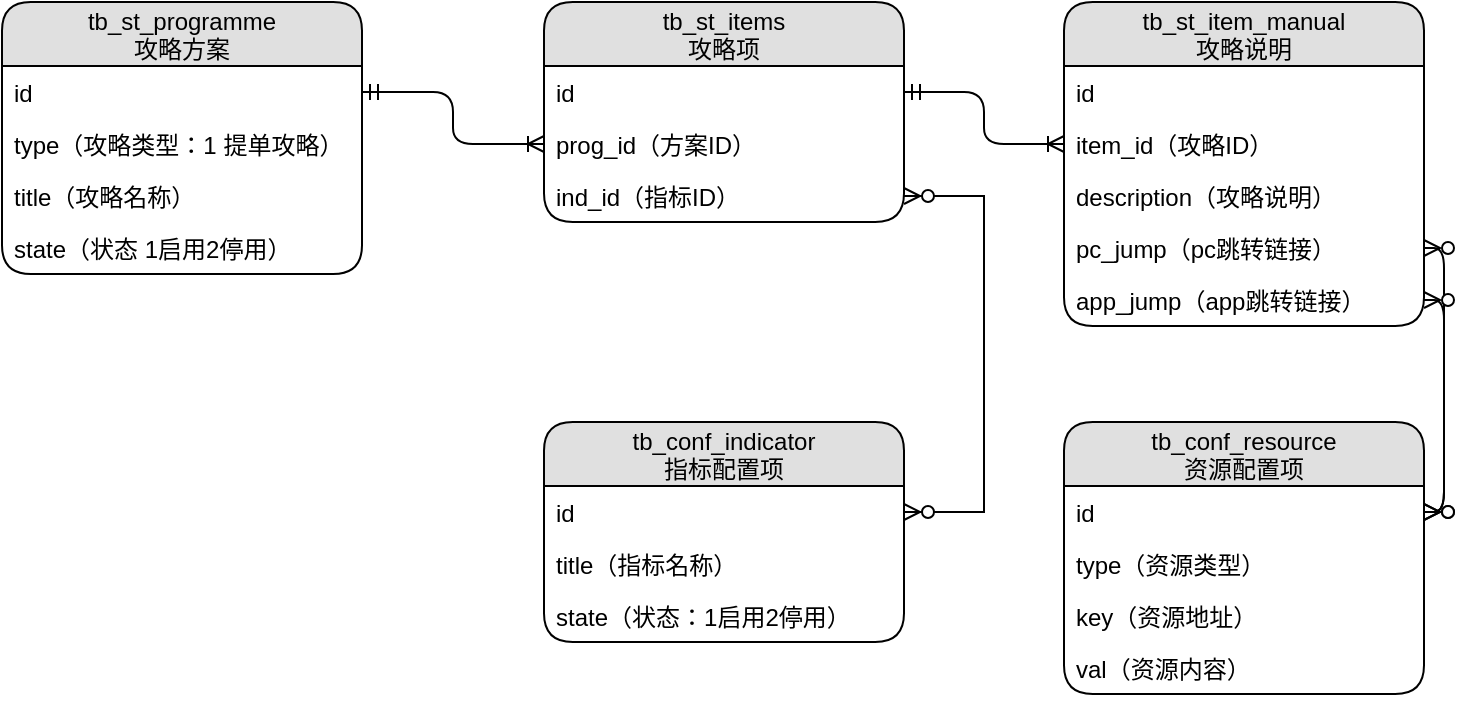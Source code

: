 <mxfile version="12.9.2" type="github">
  <diagram id="mBJwkQBLJL0l34O3s2Kn" name="Page-1">
    <mxGraphModel dx="946" dy="468" grid="1" gridSize="10" guides="1" tooltips="1" connect="1" arrows="1" fold="1" page="1" pageScale="1" pageWidth="827" pageHeight="1169" math="0" shadow="0">
      <root>
        <mxCell id="0" />
        <mxCell id="1" parent="0" />
        <mxCell id="nhdvlOTXGQZtaqbwFcDq-9" value="tb_st_programme&#xa;攻略方案" style="swimlane;fontStyle=0;childLayout=stackLayout;horizontal=1;startSize=32;fillColor=#e0e0e0;horizontalStack=0;resizeParent=1;resizeParentMax=0;resizeLast=0;collapsible=1;marginBottom=0;swimlaneFillColor=#ffffff;align=center;fontSize=12;rounded=1;" vertex="1" parent="1">
          <mxGeometry x="29" y="30" width="180" height="136" as="geometry" />
        </mxCell>
        <mxCell id="nhdvlOTXGQZtaqbwFcDq-10" value="id" style="text;strokeColor=none;fillColor=none;spacingLeft=4;spacingRight=4;overflow=hidden;rotatable=0;points=[[0,0.5],[1,0.5]];portConstraint=eastwest;fontSize=12;" vertex="1" parent="nhdvlOTXGQZtaqbwFcDq-9">
          <mxGeometry y="32" width="180" height="26" as="geometry" />
        </mxCell>
        <mxCell id="nhdvlOTXGQZtaqbwFcDq-11" value="type（攻略类型：1 提单攻略）" style="text;strokeColor=none;fillColor=none;spacingLeft=4;spacingRight=4;overflow=hidden;rotatable=0;points=[[0,0.5],[1,0.5]];portConstraint=eastwest;fontSize=12;" vertex="1" parent="nhdvlOTXGQZtaqbwFcDq-9">
          <mxGeometry y="58" width="180" height="26" as="geometry" />
        </mxCell>
        <mxCell id="nhdvlOTXGQZtaqbwFcDq-12" value="title（攻略名称）" style="text;strokeColor=none;fillColor=none;spacingLeft=4;spacingRight=4;overflow=hidden;rotatable=0;points=[[0,0.5],[1,0.5]];portConstraint=eastwest;fontSize=12;" vertex="1" parent="nhdvlOTXGQZtaqbwFcDq-9">
          <mxGeometry y="84" width="180" height="26" as="geometry" />
        </mxCell>
        <mxCell id="nhdvlOTXGQZtaqbwFcDq-13" value="state（状态 1启用2停用）" style="text;strokeColor=none;fillColor=none;spacingLeft=4;spacingRight=4;overflow=hidden;rotatable=0;points=[[0,0.5],[1,0.5]];portConstraint=eastwest;fontSize=12;" vertex="1" parent="nhdvlOTXGQZtaqbwFcDq-9">
          <mxGeometry y="110" width="180" height="26" as="geometry" />
        </mxCell>
        <mxCell id="nhdvlOTXGQZtaqbwFcDq-15" value="tb_st_items&#xa;攻略项" style="swimlane;fontStyle=0;childLayout=stackLayout;horizontal=1;startSize=32;fillColor=#e0e0e0;horizontalStack=0;resizeParent=1;resizeParentMax=0;resizeLast=0;collapsible=1;marginBottom=0;swimlaneFillColor=#ffffff;align=center;fontSize=12;rounded=1;" vertex="1" parent="1">
          <mxGeometry x="300" y="30" width="180" height="110" as="geometry" />
        </mxCell>
        <mxCell id="nhdvlOTXGQZtaqbwFcDq-16" value="id" style="text;strokeColor=none;fillColor=none;spacingLeft=4;spacingRight=4;overflow=hidden;rotatable=0;points=[[0,0.5],[1,0.5]];portConstraint=eastwest;fontSize=12;" vertex="1" parent="nhdvlOTXGQZtaqbwFcDq-15">
          <mxGeometry y="32" width="180" height="26" as="geometry" />
        </mxCell>
        <mxCell id="nhdvlOTXGQZtaqbwFcDq-17" value="prog_id（方案ID）" style="text;strokeColor=none;fillColor=none;spacingLeft=4;spacingRight=4;overflow=hidden;rotatable=0;points=[[0,0.5],[1,0.5]];portConstraint=eastwest;fontSize=12;" vertex="1" parent="nhdvlOTXGQZtaqbwFcDq-15">
          <mxGeometry y="58" width="180" height="26" as="geometry" />
        </mxCell>
        <mxCell id="nhdvlOTXGQZtaqbwFcDq-25" value="ind_id（指标ID）" style="text;strokeColor=none;fillColor=none;spacingLeft=4;spacingRight=4;overflow=hidden;rotatable=0;points=[[0,0.5],[1,0.5]];portConstraint=eastwest;fontSize=12;" vertex="1" parent="nhdvlOTXGQZtaqbwFcDq-15">
          <mxGeometry y="84" width="180" height="26" as="geometry" />
        </mxCell>
        <mxCell id="nhdvlOTXGQZtaqbwFcDq-20" value="tb_st_item_manual&#xa;攻略说明" style="swimlane;fontStyle=0;childLayout=stackLayout;horizontal=1;startSize=32;fillColor=#e0e0e0;horizontalStack=0;resizeParent=1;resizeParentMax=0;resizeLast=0;collapsible=1;marginBottom=0;swimlaneFillColor=#ffffff;align=center;fontSize=12;rounded=1;" vertex="1" parent="1">
          <mxGeometry x="560" y="30" width="180" height="162" as="geometry" />
        </mxCell>
        <mxCell id="nhdvlOTXGQZtaqbwFcDq-21" value="id" style="text;strokeColor=none;fillColor=none;spacingLeft=4;spacingRight=4;overflow=hidden;rotatable=0;points=[[0,0.5],[1,0.5]];portConstraint=eastwest;fontSize=12;" vertex="1" parent="nhdvlOTXGQZtaqbwFcDq-20">
          <mxGeometry y="32" width="180" height="26" as="geometry" />
        </mxCell>
        <mxCell id="nhdvlOTXGQZtaqbwFcDq-22" value="item_id（攻略ID）" style="text;strokeColor=none;fillColor=none;spacingLeft=4;spacingRight=4;overflow=hidden;rotatable=0;points=[[0,0.5],[1,0.5]];portConstraint=eastwest;fontSize=12;" vertex="1" parent="nhdvlOTXGQZtaqbwFcDq-20">
          <mxGeometry y="58" width="180" height="26" as="geometry" />
        </mxCell>
        <mxCell id="nhdvlOTXGQZtaqbwFcDq-23" value="description（攻略说明）" style="text;strokeColor=none;fillColor=none;spacingLeft=4;spacingRight=4;overflow=hidden;rotatable=0;points=[[0,0.5],[1,0.5]];portConstraint=eastwest;fontSize=12;" vertex="1" parent="nhdvlOTXGQZtaqbwFcDq-20">
          <mxGeometry y="84" width="180" height="26" as="geometry" />
        </mxCell>
        <mxCell id="nhdvlOTXGQZtaqbwFcDq-24" value="pc_jump（pc跳转链接）" style="text;strokeColor=none;fillColor=none;spacingLeft=4;spacingRight=4;overflow=hidden;rotatable=0;points=[[0,0.5],[1,0.5]];portConstraint=eastwest;fontSize=12;" vertex="1" parent="nhdvlOTXGQZtaqbwFcDq-20">
          <mxGeometry y="110" width="180" height="26" as="geometry" />
        </mxCell>
        <mxCell id="nhdvlOTXGQZtaqbwFcDq-26" value="app_jump（app跳转链接）" style="text;strokeColor=none;fillColor=none;spacingLeft=4;spacingRight=4;overflow=hidden;rotatable=0;points=[[0,0.5],[1,0.5]];portConstraint=eastwest;fontSize=12;" vertex="1" parent="nhdvlOTXGQZtaqbwFcDq-20">
          <mxGeometry y="136" width="180" height="26" as="geometry" />
        </mxCell>
        <mxCell id="nhdvlOTXGQZtaqbwFcDq-27" value="tb_conf_indicator&#xa;指标配置项" style="swimlane;fontStyle=0;childLayout=stackLayout;horizontal=1;startSize=32;fillColor=#e0e0e0;horizontalStack=0;resizeParent=1;resizeParentMax=0;resizeLast=0;collapsible=1;marginBottom=0;swimlaneFillColor=#ffffff;align=center;fontSize=12;rounded=1;" vertex="1" parent="1">
          <mxGeometry x="300" y="240" width="180" height="110" as="geometry" />
        </mxCell>
        <mxCell id="nhdvlOTXGQZtaqbwFcDq-28" value="id" style="text;strokeColor=none;fillColor=none;spacingLeft=4;spacingRight=4;overflow=hidden;rotatable=0;points=[[0,0.5],[1,0.5]];portConstraint=eastwest;fontSize=12;" vertex="1" parent="nhdvlOTXGQZtaqbwFcDq-27">
          <mxGeometry y="32" width="180" height="26" as="geometry" />
        </mxCell>
        <mxCell id="nhdvlOTXGQZtaqbwFcDq-29" value="title（指标名称）" style="text;strokeColor=none;fillColor=none;spacingLeft=4;spacingRight=4;overflow=hidden;rotatable=0;points=[[0,0.5],[1,0.5]];portConstraint=eastwest;fontSize=12;" vertex="1" parent="nhdvlOTXGQZtaqbwFcDq-27">
          <mxGeometry y="58" width="180" height="26" as="geometry" />
        </mxCell>
        <mxCell id="nhdvlOTXGQZtaqbwFcDq-30" value="state（状态：1启用2停用）" style="text;strokeColor=none;fillColor=none;spacingLeft=4;spacingRight=4;overflow=hidden;rotatable=0;points=[[0,0.5],[1,0.5]];portConstraint=eastwest;fontSize=12;" vertex="1" parent="nhdvlOTXGQZtaqbwFcDq-27">
          <mxGeometry y="84" width="180" height="26" as="geometry" />
        </mxCell>
        <mxCell id="nhdvlOTXGQZtaqbwFcDq-31" value="tb_conf_resource&#xa;资源配置项" style="swimlane;fontStyle=0;childLayout=stackLayout;horizontal=1;startSize=32;fillColor=#e0e0e0;horizontalStack=0;resizeParent=1;resizeParentMax=0;resizeLast=0;collapsible=1;marginBottom=0;swimlaneFillColor=#ffffff;align=center;fontSize=12;rounded=1;" vertex="1" parent="1">
          <mxGeometry x="560" y="240" width="180" height="136" as="geometry" />
        </mxCell>
        <mxCell id="nhdvlOTXGQZtaqbwFcDq-32" value="id" style="text;strokeColor=none;fillColor=none;spacingLeft=4;spacingRight=4;overflow=hidden;rotatable=0;points=[[0,0.5],[1,0.5]];portConstraint=eastwest;fontSize=12;" vertex="1" parent="nhdvlOTXGQZtaqbwFcDq-31">
          <mxGeometry y="32" width="180" height="26" as="geometry" />
        </mxCell>
        <mxCell id="nhdvlOTXGQZtaqbwFcDq-33" value="type（资源类型）" style="text;strokeColor=none;fillColor=none;spacingLeft=4;spacingRight=4;overflow=hidden;rotatable=0;points=[[0,0.5],[1,0.5]];portConstraint=eastwest;fontSize=12;" vertex="1" parent="nhdvlOTXGQZtaqbwFcDq-31">
          <mxGeometry y="58" width="180" height="26" as="geometry" />
        </mxCell>
        <mxCell id="nhdvlOTXGQZtaqbwFcDq-34" value="key（资源地址）" style="text;strokeColor=none;fillColor=none;spacingLeft=4;spacingRight=4;overflow=hidden;rotatable=0;points=[[0,0.5],[1,0.5]];portConstraint=eastwest;fontSize=12;" vertex="1" parent="nhdvlOTXGQZtaqbwFcDq-31">
          <mxGeometry y="84" width="180" height="26" as="geometry" />
        </mxCell>
        <mxCell id="nhdvlOTXGQZtaqbwFcDq-35" value="val（资源内容）" style="text;strokeColor=none;fillColor=none;spacingLeft=4;spacingRight=4;overflow=hidden;rotatable=0;points=[[0,0.5],[1,0.5]];portConstraint=eastwest;fontSize=12;" vertex="1" parent="nhdvlOTXGQZtaqbwFcDq-31">
          <mxGeometry y="110" width="180" height="26" as="geometry" />
        </mxCell>
        <mxCell id="nhdvlOTXGQZtaqbwFcDq-39" value="" style="edgeStyle=orthogonalEdgeStyle;fontSize=12;html=1;endArrow=ERoneToMany;startArrow=ERmandOne;exitX=1;exitY=0.5;exitDx=0;exitDy=0;entryX=0;entryY=0.5;entryDx=0;entryDy=0;" edge="1" parent="1" source="nhdvlOTXGQZtaqbwFcDq-10" target="nhdvlOTXGQZtaqbwFcDq-17">
          <mxGeometry width="100" height="100" relative="1" as="geometry">
            <mxPoint x="220" y="240" as="sourcePoint" />
            <mxPoint x="320" y="140" as="targetPoint" />
          </mxGeometry>
        </mxCell>
        <mxCell id="nhdvlOTXGQZtaqbwFcDq-40" value="" style="edgeStyle=orthogonalEdgeStyle;fontSize=12;html=1;endArrow=ERoneToMany;startArrow=ERmandOne;exitX=1;exitY=0.5;exitDx=0;exitDy=0;entryX=0;entryY=0.5;entryDx=0;entryDy=0;comic=0;shadow=0;" edge="1" parent="1" source="nhdvlOTXGQZtaqbwFcDq-16" target="nhdvlOTXGQZtaqbwFcDq-22">
          <mxGeometry width="100" height="100" relative="1" as="geometry">
            <mxPoint x="219" y="85" as="sourcePoint" />
            <mxPoint x="310" y="111" as="targetPoint" />
          </mxGeometry>
        </mxCell>
        <mxCell id="nhdvlOTXGQZtaqbwFcDq-41" value="" style="edgeStyle=orthogonalEdgeStyle;fontSize=12;html=1;endArrow=ERzeroToMany;endFill=1;startArrow=ERzeroToMany;exitX=1;exitY=0.5;exitDx=0;exitDy=0;" edge="1" parent="1" source="nhdvlOTXGQZtaqbwFcDq-32" target="nhdvlOTXGQZtaqbwFcDq-24">
          <mxGeometry width="100" height="100" relative="1" as="geometry">
            <mxPoint x="770" y="290" as="sourcePoint" />
            <mxPoint x="590" y="400" as="targetPoint" />
          </mxGeometry>
        </mxCell>
        <mxCell id="nhdvlOTXGQZtaqbwFcDq-43" value="" style="edgeStyle=orthogonalEdgeStyle;fontSize=12;html=1;endArrow=ERzeroToMany;endFill=1;startArrow=ERzeroToMany;exitX=1;exitY=0.5;exitDx=0;exitDy=0;entryX=1;entryY=0.5;entryDx=0;entryDy=0;" edge="1" parent="1" source="nhdvlOTXGQZtaqbwFcDq-26" target="nhdvlOTXGQZtaqbwFcDq-32">
          <mxGeometry width="100" height="100" relative="1" as="geometry">
            <mxPoint x="700" y="430" as="sourcePoint" />
            <mxPoint x="810" y="350" as="targetPoint" />
          </mxGeometry>
        </mxCell>
        <mxCell id="nhdvlOTXGQZtaqbwFcDq-45" style="edgeStyle=orthogonalEdgeStyle;rounded=0;orthogonalLoop=1;jettySize=auto;html=1;exitX=1;exitY=0.5;exitDx=0;exitDy=0;fontSize=12;startArrow=ERzeroToMany;startFill=1;endArrow=ERzeroToMany;endFill=1;" edge="1" parent="1" source="nhdvlOTXGQZtaqbwFcDq-25" target="nhdvlOTXGQZtaqbwFcDq-28">
          <mxGeometry relative="1" as="geometry">
            <Array as="points">
              <mxPoint x="520" y="127" />
              <mxPoint x="520" y="285" />
            </Array>
          </mxGeometry>
        </mxCell>
      </root>
    </mxGraphModel>
  </diagram>
</mxfile>
